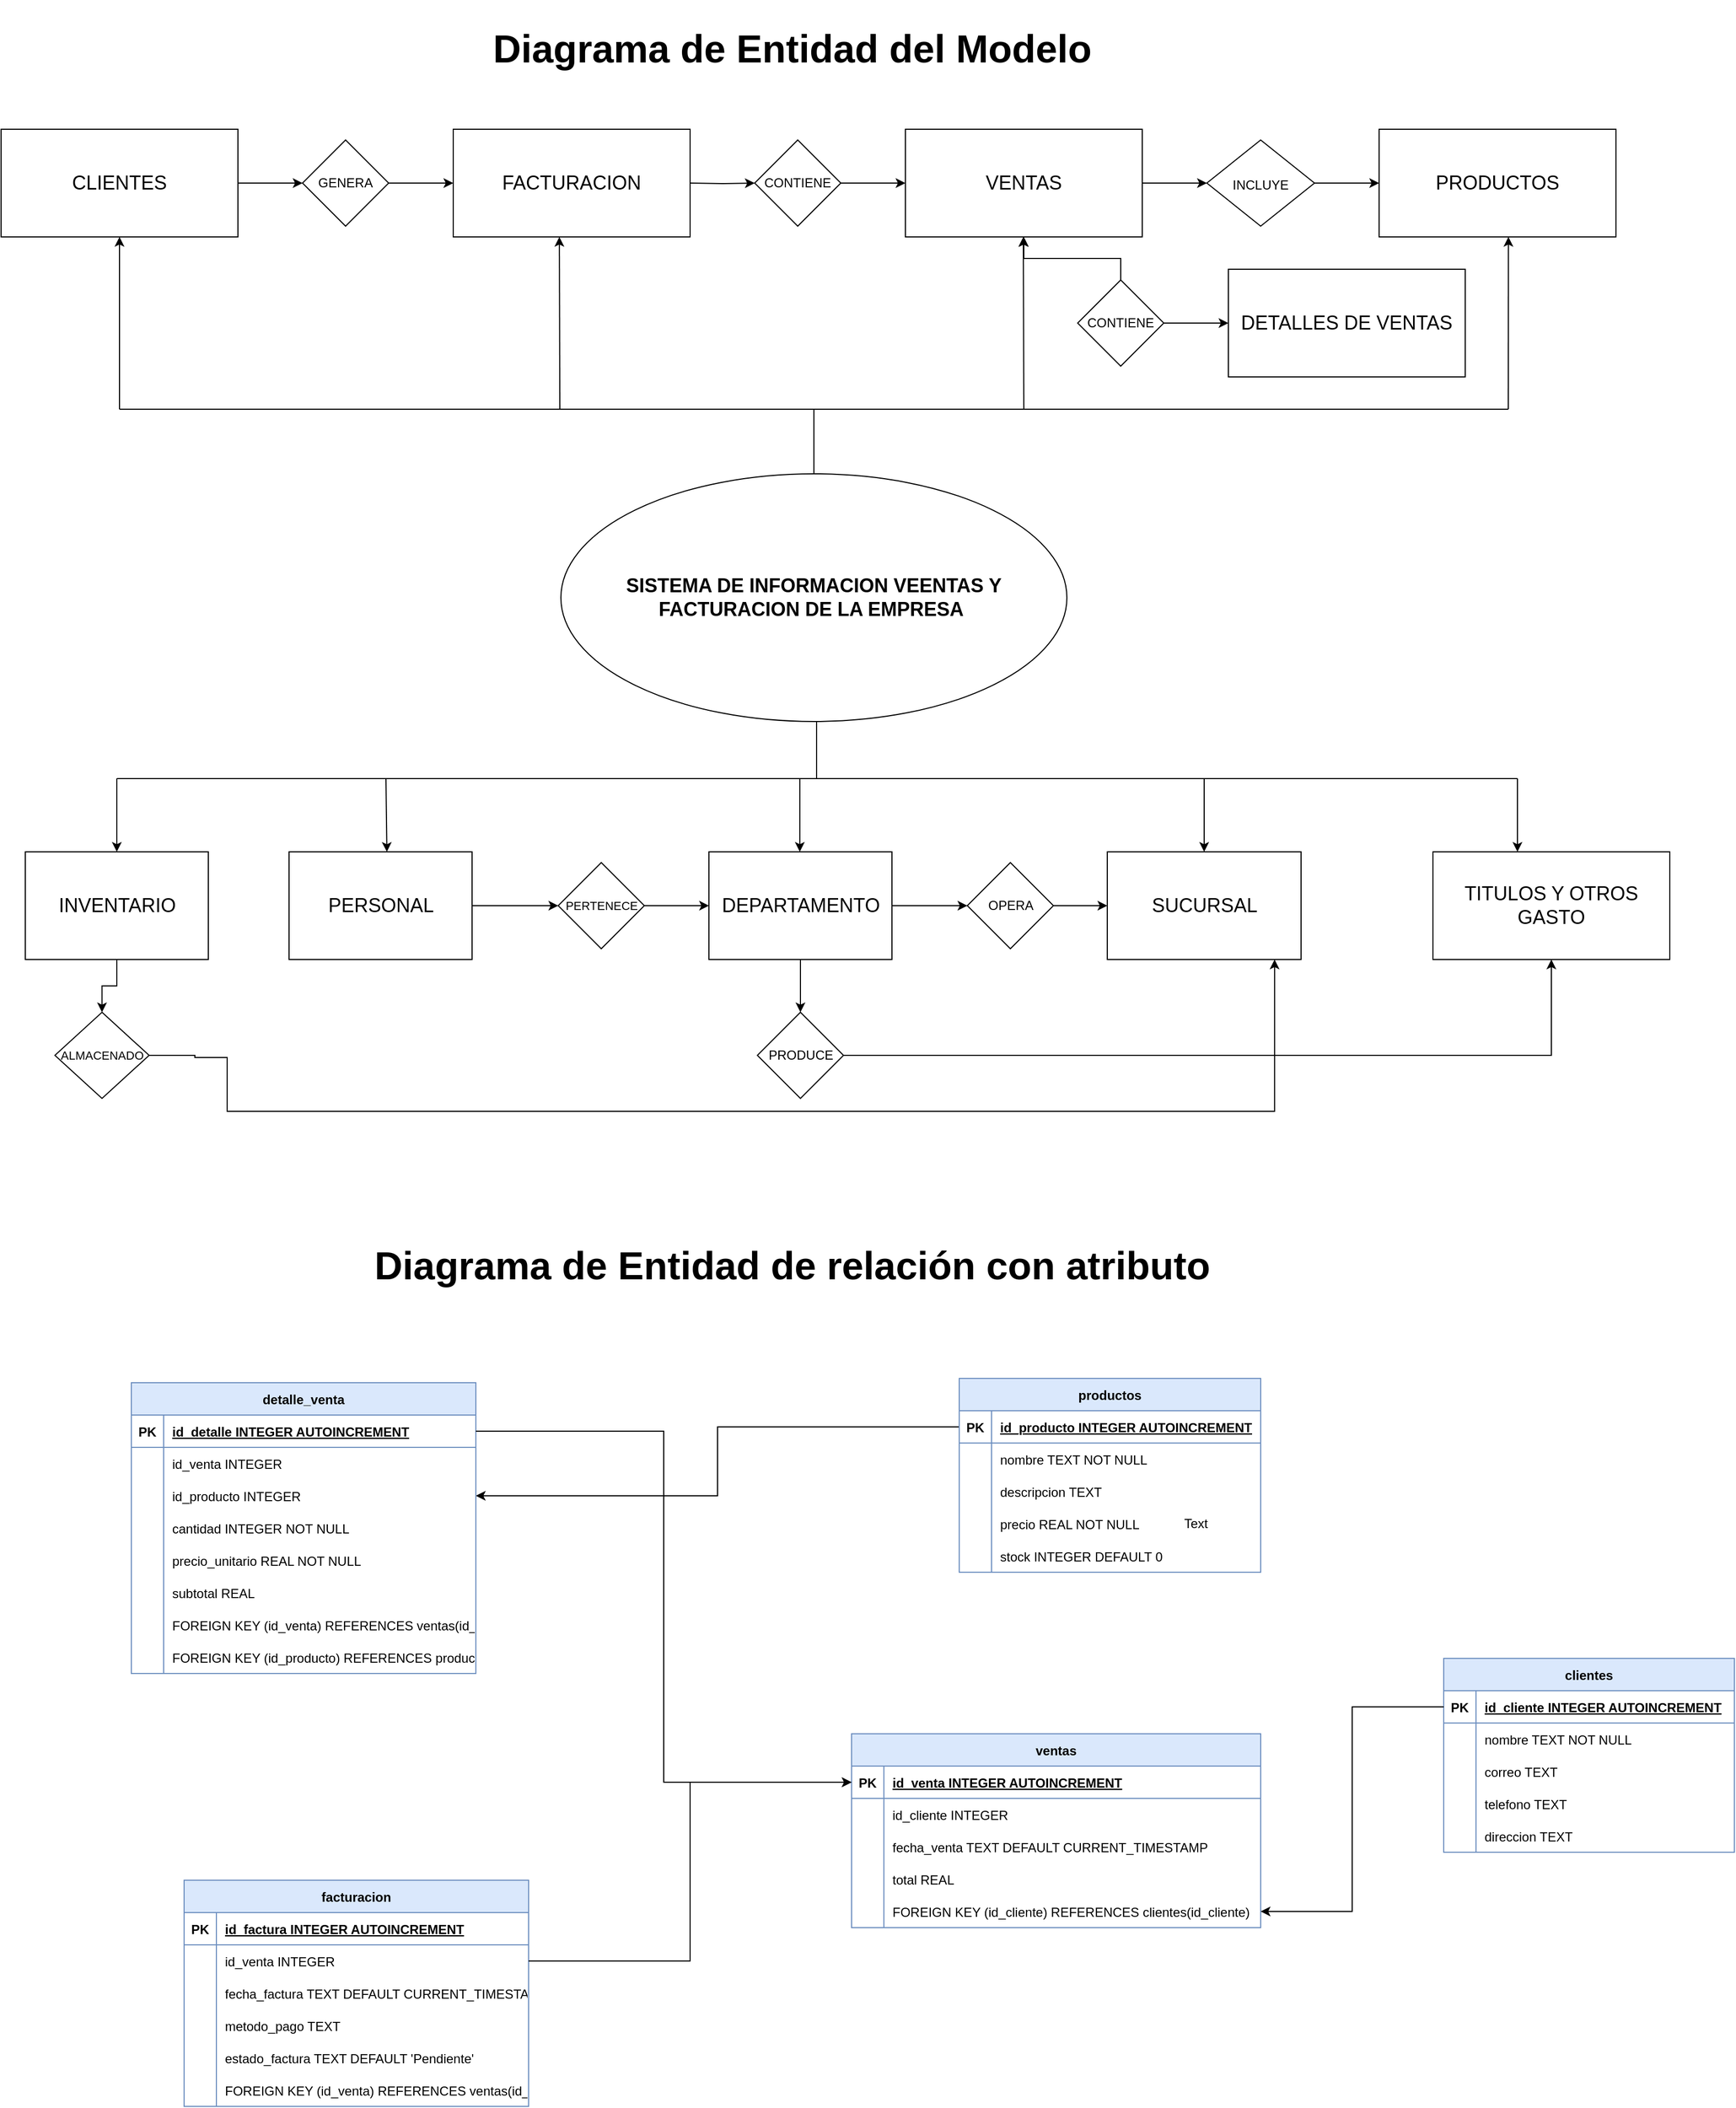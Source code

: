 <mxfile version="28.0.6">
  <diagram name="Página-1" id="lQs7eOBjieutcPLEZlFO">
    <mxGraphModel dx="2194" dy="3502" grid="1" gridSize="10" guides="1" tooltips="1" connect="1" arrows="1" fold="1" page="1" pageScale="1" pageWidth="1700" pageHeight="1100" math="0" shadow="0">
      <root>
        <mxCell id="0" />
        <mxCell id="1" parent="0" />
        <mxCell id="MJWi9brYNOk2Rg-yx1QD-1" value="clientes" style="shape=table;startSize=30;container=1;collapsible=1;childLayout=tableLayout;fixedRows=1;rowLines=0;fontStyle=1;align=center;resizeLast=1;fillColor=#dae8fc;strokeColor=#6c8ebf;" parent="1" vertex="1">
          <mxGeometry x="1380" y="-640" width="270" height="180" as="geometry" />
        </mxCell>
        <mxCell id="MJWi9brYNOk2Rg-yx1QD-2" value="" style="shape=tableRow;horizontal=0;startSize=0;swimlaneHead=0;swimlaneBody=0;fillColor=none;collapsible=0;dropTarget=0;points=[[0,0.5],[1,0.5]];portConstraint=eastwest;strokeColor=inherit;top=0;left=0;right=0;bottom=1;" parent="MJWi9brYNOk2Rg-yx1QD-1" vertex="1">
          <mxGeometry y="30" width="270" height="30" as="geometry" />
        </mxCell>
        <mxCell id="MJWi9brYNOk2Rg-yx1QD-3" value="PK" style="shape=partialRectangle;overflow=hidden;connectable=0;fillColor=none;strokeColor=inherit;top=0;left=0;bottom=0;right=0;fontStyle=1;" parent="MJWi9brYNOk2Rg-yx1QD-2" vertex="1">
          <mxGeometry width="30" height="30" as="geometry">
            <mxRectangle width="30" height="30" as="alternateBounds" />
          </mxGeometry>
        </mxCell>
        <mxCell id="MJWi9brYNOk2Rg-yx1QD-4" value="id_cliente INTEGER  AUTOINCREMENT" style="shape=partialRectangle;overflow=hidden;connectable=0;fillColor=none;align=left;strokeColor=inherit;top=0;left=0;bottom=0;right=0;spacingLeft=6;fontStyle=5;" parent="MJWi9brYNOk2Rg-yx1QD-2" vertex="1">
          <mxGeometry x="30" width="240" height="30" as="geometry">
            <mxRectangle width="240" height="30" as="alternateBounds" />
          </mxGeometry>
        </mxCell>
        <mxCell id="MJWi9brYNOk2Rg-yx1QD-5" value="" style="shape=tableRow;horizontal=0;startSize=0;swimlaneHead=0;swimlaneBody=0;fillColor=none;collapsible=0;dropTarget=0;points=[[0,0.5],[1,0.5]];portConstraint=eastwest;strokeColor=inherit;top=0;left=0;right=0;bottom=0;" parent="MJWi9brYNOk2Rg-yx1QD-1" vertex="1">
          <mxGeometry y="60" width="270" height="30" as="geometry" />
        </mxCell>
        <mxCell id="MJWi9brYNOk2Rg-yx1QD-6" value="" style="shape=partialRectangle;overflow=hidden;connectable=0;fillColor=none;strokeColor=inherit;top=0;left=0;bottom=0;right=0;" parent="MJWi9brYNOk2Rg-yx1QD-5" vertex="1">
          <mxGeometry width="30" height="30" as="geometry">
            <mxRectangle width="30" height="30" as="alternateBounds" />
          </mxGeometry>
        </mxCell>
        <mxCell id="MJWi9brYNOk2Rg-yx1QD-7" value="nombre TEXT NOT NULL" style="shape=partialRectangle;overflow=hidden;connectable=0;fillColor=none;align=left;strokeColor=inherit;top=0;left=0;bottom=0;right=0;spacingLeft=6;" parent="MJWi9brYNOk2Rg-yx1QD-5" vertex="1">
          <mxGeometry x="30" width="240" height="30" as="geometry">
            <mxRectangle width="240" height="30" as="alternateBounds" />
          </mxGeometry>
        </mxCell>
        <mxCell id="MJWi9brYNOk2Rg-yx1QD-8" value="" style="shape=tableRow;horizontal=0;startSize=0;swimlaneHead=0;swimlaneBody=0;fillColor=none;collapsible=0;dropTarget=0;points=[[0,0.5],[1,0.5]];portConstraint=eastwest;strokeColor=inherit;top=0;left=0;right=0;bottom=0;" parent="MJWi9brYNOk2Rg-yx1QD-1" vertex="1">
          <mxGeometry y="90" width="270" height="30" as="geometry" />
        </mxCell>
        <mxCell id="MJWi9brYNOk2Rg-yx1QD-9" value="" style="shape=partialRectangle;overflow=hidden;connectable=0;fillColor=none;strokeColor=inherit;top=0;left=0;bottom=0;right=0;" parent="MJWi9brYNOk2Rg-yx1QD-8" vertex="1">
          <mxGeometry width="30" height="30" as="geometry">
            <mxRectangle width="30" height="30" as="alternateBounds" />
          </mxGeometry>
        </mxCell>
        <mxCell id="MJWi9brYNOk2Rg-yx1QD-10" value="correo TEXT" style="shape=partialRectangle;overflow=hidden;connectable=0;fillColor=none;align=left;strokeColor=inherit;top=0;left=0;bottom=0;right=0;spacingLeft=6;" parent="MJWi9brYNOk2Rg-yx1QD-8" vertex="1">
          <mxGeometry x="30" width="240" height="30" as="geometry">
            <mxRectangle width="240" height="30" as="alternateBounds" />
          </mxGeometry>
        </mxCell>
        <mxCell id="MJWi9brYNOk2Rg-yx1QD-11" value="" style="shape=tableRow;horizontal=0;startSize=0;swimlaneHead=0;swimlaneBody=0;fillColor=none;collapsible=0;dropTarget=0;points=[[0,0.5],[1,0.5]];portConstraint=eastwest;strokeColor=inherit;top=0;left=0;right=0;bottom=0;" parent="MJWi9brYNOk2Rg-yx1QD-1" vertex="1">
          <mxGeometry y="120" width="270" height="30" as="geometry" />
        </mxCell>
        <mxCell id="MJWi9brYNOk2Rg-yx1QD-12" value="" style="shape=partialRectangle;overflow=hidden;connectable=0;fillColor=none;strokeColor=inherit;top=0;left=0;bottom=0;right=0;" parent="MJWi9brYNOk2Rg-yx1QD-11" vertex="1">
          <mxGeometry width="30" height="30" as="geometry">
            <mxRectangle width="30" height="30" as="alternateBounds" />
          </mxGeometry>
        </mxCell>
        <mxCell id="MJWi9brYNOk2Rg-yx1QD-13" value="telefono TEXT" style="shape=partialRectangle;overflow=hidden;connectable=0;fillColor=none;align=left;strokeColor=inherit;top=0;left=0;bottom=0;right=0;spacingLeft=6;" parent="MJWi9brYNOk2Rg-yx1QD-11" vertex="1">
          <mxGeometry x="30" width="240" height="30" as="geometry">
            <mxRectangle width="240" height="30" as="alternateBounds" />
          </mxGeometry>
        </mxCell>
        <mxCell id="MJWi9brYNOk2Rg-yx1QD-14" value="" style="shape=tableRow;horizontal=0;startSize=0;swimlaneHead=0;swimlaneBody=0;fillColor=none;collapsible=0;dropTarget=0;points=[[0,0.5],[1,0.5]];portConstraint=eastwest;strokeColor=inherit;top=0;left=0;right=0;bottom=0;" parent="MJWi9brYNOk2Rg-yx1QD-1" vertex="1">
          <mxGeometry y="150" width="270" height="30" as="geometry" />
        </mxCell>
        <mxCell id="MJWi9brYNOk2Rg-yx1QD-15" value="" style="shape=partialRectangle;overflow=hidden;connectable=0;fillColor=none;strokeColor=inherit;top=0;left=0;bottom=0;right=0;" parent="MJWi9brYNOk2Rg-yx1QD-14" vertex="1">
          <mxGeometry width="30" height="30" as="geometry">
            <mxRectangle width="30" height="30" as="alternateBounds" />
          </mxGeometry>
        </mxCell>
        <mxCell id="MJWi9brYNOk2Rg-yx1QD-16" value="direccion TEXT" style="shape=partialRectangle;overflow=hidden;connectable=0;fillColor=none;align=left;strokeColor=inherit;top=0;left=0;bottom=0;right=0;spacingLeft=6;" parent="MJWi9brYNOk2Rg-yx1QD-14" vertex="1">
          <mxGeometry x="30" width="240" height="30" as="geometry">
            <mxRectangle width="240" height="30" as="alternateBounds" />
          </mxGeometry>
        </mxCell>
        <mxCell id="MJWi9brYNOk2Rg-yx1QD-100" style="edgeStyle=orthogonalEdgeStyle;rounded=0;orthogonalLoop=1;jettySize=auto;html=1;" parent="1" source="MJWi9brYNOk2Rg-yx1QD-18" target="MJWi9brYNOk2Rg-yx1QD-75" edge="1">
          <mxGeometry relative="1" as="geometry" />
        </mxCell>
        <mxCell id="MJWi9brYNOk2Rg-yx1QD-17" value="productos" style="shape=table;startSize=30;container=1;collapsible=1;childLayout=tableLayout;fixedRows=1;rowLines=0;fontStyle=1;align=center;resizeLast=1;fillColor=#dae8fc;strokeColor=#6c8ebf;" parent="1" vertex="1">
          <mxGeometry x="930" y="-900" width="280" height="180" as="geometry" />
        </mxCell>
        <mxCell id="MJWi9brYNOk2Rg-yx1QD-18" value="" style="shape=tableRow;horizontal=0;startSize=0;swimlaneHead=0;swimlaneBody=0;fillColor=none;collapsible=0;dropTarget=0;points=[[0,0.5],[1,0.5]];portConstraint=eastwest;strokeColor=inherit;top=0;left=0;right=0;bottom=1;" parent="MJWi9brYNOk2Rg-yx1QD-17" vertex="1">
          <mxGeometry y="30" width="280" height="30" as="geometry" />
        </mxCell>
        <mxCell id="MJWi9brYNOk2Rg-yx1QD-19" value="PK" style="shape=partialRectangle;overflow=hidden;connectable=0;fillColor=none;strokeColor=inherit;top=0;left=0;bottom=0;right=0;fontStyle=1;" parent="MJWi9brYNOk2Rg-yx1QD-18" vertex="1">
          <mxGeometry width="30" height="30" as="geometry">
            <mxRectangle width="30" height="30" as="alternateBounds" />
          </mxGeometry>
        </mxCell>
        <mxCell id="MJWi9brYNOk2Rg-yx1QD-20" value="id_producto INTEGER  AUTOINCREMENT" style="shape=partialRectangle;overflow=hidden;connectable=0;fillColor=none;align=left;strokeColor=inherit;top=0;left=0;bottom=0;right=0;spacingLeft=6;fontStyle=5;" parent="MJWi9brYNOk2Rg-yx1QD-18" vertex="1">
          <mxGeometry x="30" width="250" height="30" as="geometry">
            <mxRectangle width="250" height="30" as="alternateBounds" />
          </mxGeometry>
        </mxCell>
        <mxCell id="MJWi9brYNOk2Rg-yx1QD-21" value="" style="shape=tableRow;horizontal=0;startSize=0;swimlaneHead=0;swimlaneBody=0;fillColor=none;collapsible=0;dropTarget=0;points=[[0,0.5],[1,0.5]];portConstraint=eastwest;strokeColor=inherit;top=0;left=0;right=0;bottom=0;" parent="MJWi9brYNOk2Rg-yx1QD-17" vertex="1">
          <mxGeometry y="60" width="280" height="30" as="geometry" />
        </mxCell>
        <mxCell id="MJWi9brYNOk2Rg-yx1QD-22" value="" style="shape=partialRectangle;overflow=hidden;connectable=0;fillColor=none;strokeColor=inherit;top=0;left=0;bottom=0;right=0;" parent="MJWi9brYNOk2Rg-yx1QD-21" vertex="1">
          <mxGeometry width="30" height="30" as="geometry">
            <mxRectangle width="30" height="30" as="alternateBounds" />
          </mxGeometry>
        </mxCell>
        <mxCell id="MJWi9brYNOk2Rg-yx1QD-23" value="nombre TEXT NOT NULL" style="shape=partialRectangle;overflow=hidden;connectable=0;fillColor=none;align=left;strokeColor=inherit;top=0;left=0;bottom=0;right=0;spacingLeft=6;" parent="MJWi9brYNOk2Rg-yx1QD-21" vertex="1">
          <mxGeometry x="30" width="250" height="30" as="geometry">
            <mxRectangle width="250" height="30" as="alternateBounds" />
          </mxGeometry>
        </mxCell>
        <mxCell id="MJWi9brYNOk2Rg-yx1QD-24" value="" style="shape=tableRow;horizontal=0;startSize=0;swimlaneHead=0;swimlaneBody=0;fillColor=none;collapsible=0;dropTarget=0;points=[[0,0.5],[1,0.5]];portConstraint=eastwest;strokeColor=inherit;top=0;left=0;right=0;bottom=0;" parent="MJWi9brYNOk2Rg-yx1QD-17" vertex="1">
          <mxGeometry y="90" width="280" height="30" as="geometry" />
        </mxCell>
        <mxCell id="MJWi9brYNOk2Rg-yx1QD-25" value="" style="shape=partialRectangle;overflow=hidden;connectable=0;fillColor=none;strokeColor=inherit;top=0;left=0;bottom=0;right=0;" parent="MJWi9brYNOk2Rg-yx1QD-24" vertex="1">
          <mxGeometry width="30" height="30" as="geometry">
            <mxRectangle width="30" height="30" as="alternateBounds" />
          </mxGeometry>
        </mxCell>
        <mxCell id="MJWi9brYNOk2Rg-yx1QD-26" value="descripcion TEXT" style="shape=partialRectangle;overflow=hidden;connectable=0;fillColor=none;align=left;strokeColor=inherit;top=0;left=0;bottom=0;right=0;spacingLeft=6;" parent="MJWi9brYNOk2Rg-yx1QD-24" vertex="1">
          <mxGeometry x="30" width="250" height="30" as="geometry">
            <mxRectangle width="250" height="30" as="alternateBounds" />
          </mxGeometry>
        </mxCell>
        <mxCell id="MJWi9brYNOk2Rg-yx1QD-27" value="" style="shape=tableRow;horizontal=0;startSize=0;swimlaneHead=0;swimlaneBody=0;fillColor=none;collapsible=0;dropTarget=0;points=[[0,0.5],[1,0.5]];portConstraint=eastwest;strokeColor=inherit;top=0;left=0;right=0;bottom=0;" parent="MJWi9brYNOk2Rg-yx1QD-17" vertex="1">
          <mxGeometry y="120" width="280" height="30" as="geometry" />
        </mxCell>
        <mxCell id="MJWi9brYNOk2Rg-yx1QD-28" value="" style="shape=partialRectangle;overflow=hidden;connectable=0;fillColor=none;strokeColor=inherit;top=0;left=0;bottom=0;right=0;" parent="MJWi9brYNOk2Rg-yx1QD-27" vertex="1">
          <mxGeometry width="30" height="30" as="geometry">
            <mxRectangle width="30" height="30" as="alternateBounds" />
          </mxGeometry>
        </mxCell>
        <mxCell id="MJWi9brYNOk2Rg-yx1QD-29" value="precio REAL NOT NULL" style="shape=partialRectangle;overflow=hidden;connectable=0;fillColor=none;align=left;strokeColor=inherit;top=0;left=0;bottom=0;right=0;spacingLeft=6;" parent="MJWi9brYNOk2Rg-yx1QD-27" vertex="1">
          <mxGeometry x="30" width="250" height="30" as="geometry">
            <mxRectangle width="250" height="30" as="alternateBounds" />
          </mxGeometry>
        </mxCell>
        <mxCell id="MJWi9brYNOk2Rg-yx1QD-30" value="" style="shape=tableRow;horizontal=0;startSize=0;swimlaneHead=0;swimlaneBody=0;fillColor=none;collapsible=0;dropTarget=0;points=[[0,0.5],[1,0.5]];portConstraint=eastwest;strokeColor=inherit;top=0;left=0;right=0;bottom=0;" parent="MJWi9brYNOk2Rg-yx1QD-17" vertex="1">
          <mxGeometry y="150" width="280" height="30" as="geometry" />
        </mxCell>
        <mxCell id="MJWi9brYNOk2Rg-yx1QD-31" value="" style="shape=partialRectangle;overflow=hidden;connectable=0;fillColor=none;strokeColor=inherit;top=0;left=0;bottom=0;right=0;" parent="MJWi9brYNOk2Rg-yx1QD-30" vertex="1">
          <mxGeometry width="30" height="30" as="geometry">
            <mxRectangle width="30" height="30" as="alternateBounds" />
          </mxGeometry>
        </mxCell>
        <mxCell id="MJWi9brYNOk2Rg-yx1QD-32" value="stock INTEGER DEFAULT 0" style="shape=partialRectangle;overflow=hidden;connectable=0;fillColor=none;align=left;strokeColor=inherit;top=0;left=0;bottom=0;right=0;spacingLeft=6;" parent="MJWi9brYNOk2Rg-yx1QD-30" vertex="1">
          <mxGeometry x="30" width="250" height="30" as="geometry">
            <mxRectangle width="250" height="30" as="alternateBounds" />
          </mxGeometry>
        </mxCell>
        <mxCell id="MJWi9brYNOk2Rg-yx1QD-33" value="ventas" style="shape=table;startSize=30;container=1;collapsible=1;childLayout=tableLayout;fixedRows=1;rowLines=0;fontStyle=1;align=center;resizeLast=1;fillColor=#dae8fc;strokeColor=#6c8ebf;" parent="1" vertex="1">
          <mxGeometry x="830" y="-570" width="380" height="180" as="geometry" />
        </mxCell>
        <mxCell id="MJWi9brYNOk2Rg-yx1QD-34" value="" style="shape=tableRow;horizontal=0;startSize=0;swimlaneHead=0;swimlaneBody=0;fillColor=none;collapsible=0;dropTarget=0;points=[[0,0.5],[1,0.5]];portConstraint=eastwest;strokeColor=inherit;top=0;left=0;right=0;bottom=1;" parent="MJWi9brYNOk2Rg-yx1QD-33" vertex="1">
          <mxGeometry y="30" width="380" height="30" as="geometry" />
        </mxCell>
        <mxCell id="MJWi9brYNOk2Rg-yx1QD-35" value="PK" style="shape=partialRectangle;overflow=hidden;connectable=0;fillColor=none;strokeColor=inherit;top=0;left=0;bottom=0;right=0;fontStyle=1;" parent="MJWi9brYNOk2Rg-yx1QD-34" vertex="1">
          <mxGeometry width="30" height="30" as="geometry">
            <mxRectangle width="30" height="30" as="alternateBounds" />
          </mxGeometry>
        </mxCell>
        <mxCell id="MJWi9brYNOk2Rg-yx1QD-36" value="id_venta INTEGER  AUTOINCREMENT" style="shape=partialRectangle;overflow=hidden;connectable=0;fillColor=none;align=left;strokeColor=inherit;top=0;left=0;bottom=0;right=0;spacingLeft=6;fontStyle=5;" parent="MJWi9brYNOk2Rg-yx1QD-34" vertex="1">
          <mxGeometry x="30" width="350" height="30" as="geometry">
            <mxRectangle width="350" height="30" as="alternateBounds" />
          </mxGeometry>
        </mxCell>
        <mxCell id="MJWi9brYNOk2Rg-yx1QD-37" value="" style="shape=tableRow;horizontal=0;startSize=0;swimlaneHead=0;swimlaneBody=0;fillColor=none;collapsible=0;dropTarget=0;points=[[0,0.5],[1,0.5]];portConstraint=eastwest;strokeColor=inherit;top=0;left=0;right=0;bottom=0;" parent="MJWi9brYNOk2Rg-yx1QD-33" vertex="1">
          <mxGeometry y="60" width="380" height="30" as="geometry" />
        </mxCell>
        <mxCell id="MJWi9brYNOk2Rg-yx1QD-38" value="" style="shape=partialRectangle;overflow=hidden;connectable=0;fillColor=none;strokeColor=inherit;top=0;left=0;bottom=0;right=0;" parent="MJWi9brYNOk2Rg-yx1QD-37" vertex="1">
          <mxGeometry width="30" height="30" as="geometry">
            <mxRectangle width="30" height="30" as="alternateBounds" />
          </mxGeometry>
        </mxCell>
        <mxCell id="MJWi9brYNOk2Rg-yx1QD-39" value="id_cliente INTEGER" style="shape=partialRectangle;overflow=hidden;connectable=0;fillColor=none;align=left;strokeColor=inherit;top=0;left=0;bottom=0;right=0;spacingLeft=6;" parent="MJWi9brYNOk2Rg-yx1QD-37" vertex="1">
          <mxGeometry x="30" width="350" height="30" as="geometry">
            <mxRectangle width="350" height="30" as="alternateBounds" />
          </mxGeometry>
        </mxCell>
        <mxCell id="MJWi9brYNOk2Rg-yx1QD-40" value="" style="shape=tableRow;horizontal=0;startSize=0;swimlaneHead=0;swimlaneBody=0;fillColor=none;collapsible=0;dropTarget=0;points=[[0,0.5],[1,0.5]];portConstraint=eastwest;strokeColor=inherit;top=0;left=0;right=0;bottom=0;" parent="MJWi9brYNOk2Rg-yx1QD-33" vertex="1">
          <mxGeometry y="90" width="380" height="30" as="geometry" />
        </mxCell>
        <mxCell id="MJWi9brYNOk2Rg-yx1QD-41" value="" style="shape=partialRectangle;overflow=hidden;connectable=0;fillColor=none;strokeColor=inherit;top=0;left=0;bottom=0;right=0;" parent="MJWi9brYNOk2Rg-yx1QD-40" vertex="1">
          <mxGeometry width="30" height="30" as="geometry">
            <mxRectangle width="30" height="30" as="alternateBounds" />
          </mxGeometry>
        </mxCell>
        <mxCell id="MJWi9brYNOk2Rg-yx1QD-42" value="fecha_venta TEXT DEFAULT CURRENT_TIMESTAMP" style="shape=partialRectangle;overflow=hidden;connectable=0;fillColor=none;align=left;strokeColor=inherit;top=0;left=0;bottom=0;right=0;spacingLeft=6;" parent="MJWi9brYNOk2Rg-yx1QD-40" vertex="1">
          <mxGeometry x="30" width="350" height="30" as="geometry">
            <mxRectangle width="350" height="30" as="alternateBounds" />
          </mxGeometry>
        </mxCell>
        <mxCell id="MJWi9brYNOk2Rg-yx1QD-43" value="" style="shape=tableRow;horizontal=0;startSize=0;swimlaneHead=0;swimlaneBody=0;fillColor=none;collapsible=0;dropTarget=0;points=[[0,0.5],[1,0.5]];portConstraint=eastwest;strokeColor=inherit;top=0;left=0;right=0;bottom=0;" parent="MJWi9brYNOk2Rg-yx1QD-33" vertex="1">
          <mxGeometry y="120" width="380" height="30" as="geometry" />
        </mxCell>
        <mxCell id="MJWi9brYNOk2Rg-yx1QD-44" value="" style="shape=partialRectangle;overflow=hidden;connectable=0;fillColor=none;strokeColor=inherit;top=0;left=0;bottom=0;right=0;" parent="MJWi9brYNOk2Rg-yx1QD-43" vertex="1">
          <mxGeometry width="30" height="30" as="geometry">
            <mxRectangle width="30" height="30" as="alternateBounds" />
          </mxGeometry>
        </mxCell>
        <mxCell id="MJWi9brYNOk2Rg-yx1QD-45" value="total REAL" style="shape=partialRectangle;overflow=hidden;connectable=0;fillColor=none;align=left;strokeColor=inherit;top=0;left=0;bottom=0;right=0;spacingLeft=6;" parent="MJWi9brYNOk2Rg-yx1QD-43" vertex="1">
          <mxGeometry x="30" width="350" height="30" as="geometry">
            <mxRectangle width="350" height="30" as="alternateBounds" />
          </mxGeometry>
        </mxCell>
        <mxCell id="MJWi9brYNOk2Rg-yx1QD-46" value="" style="shape=tableRow;horizontal=0;startSize=0;swimlaneHead=0;swimlaneBody=0;fillColor=none;collapsible=0;dropTarget=0;points=[[0,0.5],[1,0.5]];portConstraint=eastwest;strokeColor=inherit;top=0;left=0;right=0;bottom=0;" parent="MJWi9brYNOk2Rg-yx1QD-33" vertex="1">
          <mxGeometry y="150" width="380" height="30" as="geometry" />
        </mxCell>
        <mxCell id="MJWi9brYNOk2Rg-yx1QD-47" value="" style="shape=partialRectangle;overflow=hidden;connectable=0;fillColor=none;strokeColor=inherit;top=0;left=0;bottom=0;right=0;" parent="MJWi9brYNOk2Rg-yx1QD-46" vertex="1">
          <mxGeometry width="30" height="30" as="geometry">
            <mxRectangle width="30" height="30" as="alternateBounds" />
          </mxGeometry>
        </mxCell>
        <mxCell id="MJWi9brYNOk2Rg-yx1QD-48" value="FOREIGN KEY (id_cliente) REFERENCES clientes(id_cliente)" style="shape=partialRectangle;overflow=hidden;connectable=0;fillColor=none;align=left;strokeColor=inherit;top=0;left=0;bottom=0;right=0;spacingLeft=6;" parent="MJWi9brYNOk2Rg-yx1QD-46" vertex="1">
          <mxGeometry x="30" width="350" height="30" as="geometry">
            <mxRectangle width="350" height="30" as="alternateBounds" />
          </mxGeometry>
        </mxCell>
        <mxCell id="MJWi9brYNOk2Rg-yx1QD-49" value="facturacion" style="shape=table;startSize=30;container=1;collapsible=1;childLayout=tableLayout;fixedRows=1;rowLines=0;fontStyle=1;align=center;resizeLast=1;fillColor=#dae8fc;strokeColor=#6c8ebf;" parent="1" vertex="1">
          <mxGeometry x="210" y="-434" width="320" height="210" as="geometry" />
        </mxCell>
        <mxCell id="MJWi9brYNOk2Rg-yx1QD-50" value="" style="shape=tableRow;horizontal=0;startSize=0;swimlaneHead=0;swimlaneBody=0;fillColor=none;collapsible=0;dropTarget=0;points=[[0,0.5],[1,0.5]];portConstraint=eastwest;strokeColor=inherit;top=0;left=0;right=0;bottom=1;" parent="MJWi9brYNOk2Rg-yx1QD-49" vertex="1">
          <mxGeometry y="30" width="320" height="30" as="geometry" />
        </mxCell>
        <mxCell id="MJWi9brYNOk2Rg-yx1QD-51" value="PK" style="shape=partialRectangle;overflow=hidden;connectable=0;fillColor=none;strokeColor=inherit;top=0;left=0;bottom=0;right=0;fontStyle=1;" parent="MJWi9brYNOk2Rg-yx1QD-50" vertex="1">
          <mxGeometry width="30" height="30" as="geometry">
            <mxRectangle width="30" height="30" as="alternateBounds" />
          </mxGeometry>
        </mxCell>
        <mxCell id="MJWi9brYNOk2Rg-yx1QD-52" value="id_factura INTEGER  AUTOINCREMENT" style="shape=partialRectangle;overflow=hidden;connectable=0;fillColor=none;align=left;strokeColor=inherit;top=0;left=0;bottom=0;right=0;spacingLeft=6;fontStyle=5;" parent="MJWi9brYNOk2Rg-yx1QD-50" vertex="1">
          <mxGeometry x="30" width="290" height="30" as="geometry">
            <mxRectangle width="290" height="30" as="alternateBounds" />
          </mxGeometry>
        </mxCell>
        <mxCell id="MJWi9brYNOk2Rg-yx1QD-53" value="" style="shape=tableRow;horizontal=0;startSize=0;swimlaneHead=0;swimlaneBody=0;fillColor=none;collapsible=0;dropTarget=0;points=[[0,0.5],[1,0.5]];portConstraint=eastwest;strokeColor=inherit;top=0;left=0;right=0;bottom=0;" parent="MJWi9brYNOk2Rg-yx1QD-49" vertex="1">
          <mxGeometry y="60" width="320" height="30" as="geometry" />
        </mxCell>
        <mxCell id="MJWi9brYNOk2Rg-yx1QD-54" value="" style="shape=partialRectangle;overflow=hidden;connectable=0;fillColor=none;strokeColor=inherit;top=0;left=0;bottom=0;right=0;" parent="MJWi9brYNOk2Rg-yx1QD-53" vertex="1">
          <mxGeometry width="30" height="30" as="geometry">
            <mxRectangle width="30" height="30" as="alternateBounds" />
          </mxGeometry>
        </mxCell>
        <mxCell id="MJWi9brYNOk2Rg-yx1QD-55" value="id_venta INTEGER" style="shape=partialRectangle;overflow=hidden;connectable=0;fillColor=none;align=left;strokeColor=inherit;top=0;left=0;bottom=0;right=0;spacingLeft=6;" parent="MJWi9brYNOk2Rg-yx1QD-53" vertex="1">
          <mxGeometry x="30" width="290" height="30" as="geometry">
            <mxRectangle width="290" height="30" as="alternateBounds" />
          </mxGeometry>
        </mxCell>
        <mxCell id="MJWi9brYNOk2Rg-yx1QD-56" value="" style="shape=tableRow;horizontal=0;startSize=0;swimlaneHead=0;swimlaneBody=0;fillColor=none;collapsible=0;dropTarget=0;points=[[0,0.5],[1,0.5]];portConstraint=eastwest;strokeColor=inherit;top=0;left=0;right=0;bottom=0;" parent="MJWi9brYNOk2Rg-yx1QD-49" vertex="1">
          <mxGeometry y="90" width="320" height="30" as="geometry" />
        </mxCell>
        <mxCell id="MJWi9brYNOk2Rg-yx1QD-57" value="" style="shape=partialRectangle;overflow=hidden;connectable=0;fillColor=none;strokeColor=inherit;top=0;left=0;bottom=0;right=0;" parent="MJWi9brYNOk2Rg-yx1QD-56" vertex="1">
          <mxGeometry width="30" height="30" as="geometry">
            <mxRectangle width="30" height="30" as="alternateBounds" />
          </mxGeometry>
        </mxCell>
        <mxCell id="MJWi9brYNOk2Rg-yx1QD-58" value="fecha_factura TEXT DEFAULT CURRENT_TIMESTAMP" style="shape=partialRectangle;overflow=hidden;connectable=0;fillColor=none;align=left;strokeColor=inherit;top=0;left=0;bottom=0;right=0;spacingLeft=6;" parent="MJWi9brYNOk2Rg-yx1QD-56" vertex="1">
          <mxGeometry x="30" width="290" height="30" as="geometry">
            <mxRectangle width="290" height="30" as="alternateBounds" />
          </mxGeometry>
        </mxCell>
        <mxCell id="MJWi9brYNOk2Rg-yx1QD-59" value="" style="shape=tableRow;horizontal=0;startSize=0;swimlaneHead=0;swimlaneBody=0;fillColor=none;collapsible=0;dropTarget=0;points=[[0,0.5],[1,0.5]];portConstraint=eastwest;strokeColor=inherit;top=0;left=0;right=0;bottom=0;" parent="MJWi9brYNOk2Rg-yx1QD-49" vertex="1">
          <mxGeometry y="120" width="320" height="30" as="geometry" />
        </mxCell>
        <mxCell id="MJWi9brYNOk2Rg-yx1QD-60" value="" style="shape=partialRectangle;overflow=hidden;connectable=0;fillColor=none;strokeColor=inherit;top=0;left=0;bottom=0;right=0;" parent="MJWi9brYNOk2Rg-yx1QD-59" vertex="1">
          <mxGeometry width="30" height="30" as="geometry">
            <mxRectangle width="30" height="30" as="alternateBounds" />
          </mxGeometry>
        </mxCell>
        <mxCell id="MJWi9brYNOk2Rg-yx1QD-61" value="metodo_pago TEXT" style="shape=partialRectangle;overflow=hidden;connectable=0;fillColor=none;align=left;strokeColor=inherit;top=0;left=0;bottom=0;right=0;spacingLeft=6;" parent="MJWi9brYNOk2Rg-yx1QD-59" vertex="1">
          <mxGeometry x="30" width="290" height="30" as="geometry">
            <mxRectangle width="290" height="30" as="alternateBounds" />
          </mxGeometry>
        </mxCell>
        <mxCell id="MJWi9brYNOk2Rg-yx1QD-62" value="" style="shape=tableRow;horizontal=0;startSize=0;swimlaneHead=0;swimlaneBody=0;fillColor=none;collapsible=0;dropTarget=0;points=[[0,0.5],[1,0.5]];portConstraint=eastwest;strokeColor=inherit;top=0;left=0;right=0;bottom=0;" parent="MJWi9brYNOk2Rg-yx1QD-49" vertex="1">
          <mxGeometry y="150" width="320" height="30" as="geometry" />
        </mxCell>
        <mxCell id="MJWi9brYNOk2Rg-yx1QD-63" value="" style="shape=partialRectangle;overflow=hidden;connectable=0;fillColor=none;strokeColor=inherit;top=0;left=0;bottom=0;right=0;" parent="MJWi9brYNOk2Rg-yx1QD-62" vertex="1">
          <mxGeometry width="30" height="30" as="geometry">
            <mxRectangle width="30" height="30" as="alternateBounds" />
          </mxGeometry>
        </mxCell>
        <mxCell id="MJWi9brYNOk2Rg-yx1QD-64" value="estado_factura TEXT DEFAULT &#39;Pendiente&#39;" style="shape=partialRectangle;overflow=hidden;connectable=0;fillColor=none;align=left;strokeColor=inherit;top=0;left=0;bottom=0;right=0;spacingLeft=6;" parent="MJWi9brYNOk2Rg-yx1QD-62" vertex="1">
          <mxGeometry x="30" width="290" height="30" as="geometry">
            <mxRectangle width="290" height="30" as="alternateBounds" />
          </mxGeometry>
        </mxCell>
        <mxCell id="MJWi9brYNOk2Rg-yx1QD-65" value="" style="shape=tableRow;horizontal=0;startSize=0;swimlaneHead=0;swimlaneBody=0;fillColor=none;collapsible=0;dropTarget=0;points=[[0,0.5],[1,0.5]];portConstraint=eastwest;strokeColor=inherit;top=0;left=0;right=0;bottom=0;" parent="MJWi9brYNOk2Rg-yx1QD-49" vertex="1">
          <mxGeometry y="180" width="320" height="30" as="geometry" />
        </mxCell>
        <mxCell id="MJWi9brYNOk2Rg-yx1QD-66" value="" style="shape=partialRectangle;overflow=hidden;connectable=0;fillColor=none;strokeColor=inherit;top=0;left=0;bottom=0;right=0;" parent="MJWi9brYNOk2Rg-yx1QD-65" vertex="1">
          <mxGeometry width="30" height="30" as="geometry">
            <mxRectangle width="30" height="30" as="alternateBounds" />
          </mxGeometry>
        </mxCell>
        <mxCell id="MJWi9brYNOk2Rg-yx1QD-67" value="FOREIGN KEY (id_venta) REFERENCES ventas(id_venta)" style="shape=partialRectangle;overflow=hidden;connectable=0;fillColor=none;align=left;strokeColor=inherit;top=0;left=0;bottom=0;right=0;spacingLeft=6;" parent="MJWi9brYNOk2Rg-yx1QD-65" vertex="1">
          <mxGeometry x="30" width="290" height="30" as="geometry">
            <mxRectangle width="290" height="30" as="alternateBounds" />
          </mxGeometry>
        </mxCell>
        <mxCell id="MJWi9brYNOk2Rg-yx1QD-68" value="detalle_venta" style="shape=table;startSize=30;container=1;collapsible=1;childLayout=tableLayout;fixedRows=1;rowLines=0;fontStyle=1;align=center;resizeLast=1;fillColor=#dae8fc;strokeColor=#6c8ebf;" parent="1" vertex="1">
          <mxGeometry x="161" y="-896" width="320" height="270" as="geometry" />
        </mxCell>
        <mxCell id="MJWi9brYNOk2Rg-yx1QD-69" value="" style="shape=tableRow;horizontal=0;startSize=0;swimlaneHead=0;swimlaneBody=0;fillColor=none;collapsible=0;dropTarget=0;points=[[0,0.5],[1,0.5]];portConstraint=eastwest;strokeColor=inherit;top=0;left=0;right=0;bottom=1;" parent="MJWi9brYNOk2Rg-yx1QD-68" vertex="1">
          <mxGeometry y="30" width="320" height="30" as="geometry" />
        </mxCell>
        <mxCell id="MJWi9brYNOk2Rg-yx1QD-70" value="PK" style="shape=partialRectangle;overflow=hidden;connectable=0;fillColor=none;strokeColor=inherit;top=0;left=0;bottom=0;right=0;fontStyle=1;" parent="MJWi9brYNOk2Rg-yx1QD-69" vertex="1">
          <mxGeometry width="30" height="30" as="geometry">
            <mxRectangle width="30" height="30" as="alternateBounds" />
          </mxGeometry>
        </mxCell>
        <mxCell id="MJWi9brYNOk2Rg-yx1QD-71" value="id_detalle INTEGER  AUTOINCREMENT" style="shape=partialRectangle;overflow=hidden;connectable=0;fillColor=none;align=left;strokeColor=inherit;top=0;left=0;bottom=0;right=0;spacingLeft=6;fontStyle=5;" parent="MJWi9brYNOk2Rg-yx1QD-69" vertex="1">
          <mxGeometry x="30" width="290" height="30" as="geometry">
            <mxRectangle width="290" height="30" as="alternateBounds" />
          </mxGeometry>
        </mxCell>
        <mxCell id="MJWi9brYNOk2Rg-yx1QD-72" value="" style="shape=tableRow;horizontal=0;startSize=0;swimlaneHead=0;swimlaneBody=0;fillColor=none;collapsible=0;dropTarget=0;points=[[0,0.5],[1,0.5]];portConstraint=eastwest;strokeColor=inherit;top=0;left=0;right=0;bottom=0;" parent="MJWi9brYNOk2Rg-yx1QD-68" vertex="1">
          <mxGeometry y="60" width="320" height="30" as="geometry" />
        </mxCell>
        <mxCell id="MJWi9brYNOk2Rg-yx1QD-73" value="" style="shape=partialRectangle;overflow=hidden;connectable=0;fillColor=none;strokeColor=inherit;top=0;left=0;bottom=0;right=0;" parent="MJWi9brYNOk2Rg-yx1QD-72" vertex="1">
          <mxGeometry width="30" height="30" as="geometry">
            <mxRectangle width="30" height="30" as="alternateBounds" />
          </mxGeometry>
        </mxCell>
        <mxCell id="MJWi9brYNOk2Rg-yx1QD-74" value="id_venta INTEGER" style="shape=partialRectangle;overflow=hidden;connectable=0;fillColor=none;align=left;strokeColor=inherit;top=0;left=0;bottom=0;right=0;spacingLeft=6;" parent="MJWi9brYNOk2Rg-yx1QD-72" vertex="1">
          <mxGeometry x="30" width="290" height="30" as="geometry">
            <mxRectangle width="290" height="30" as="alternateBounds" />
          </mxGeometry>
        </mxCell>
        <mxCell id="MJWi9brYNOk2Rg-yx1QD-75" value="" style="shape=tableRow;horizontal=0;startSize=0;swimlaneHead=0;swimlaneBody=0;fillColor=none;collapsible=0;dropTarget=0;points=[[0,0.5],[1,0.5]];portConstraint=eastwest;strokeColor=inherit;top=0;left=0;right=0;bottom=0;" parent="MJWi9brYNOk2Rg-yx1QD-68" vertex="1">
          <mxGeometry y="90" width="320" height="30" as="geometry" />
        </mxCell>
        <mxCell id="MJWi9brYNOk2Rg-yx1QD-76" value="" style="shape=partialRectangle;overflow=hidden;connectable=0;fillColor=none;strokeColor=inherit;top=0;left=0;bottom=0;right=0;" parent="MJWi9brYNOk2Rg-yx1QD-75" vertex="1">
          <mxGeometry width="30" height="30" as="geometry">
            <mxRectangle width="30" height="30" as="alternateBounds" />
          </mxGeometry>
        </mxCell>
        <mxCell id="MJWi9brYNOk2Rg-yx1QD-77" value="id_producto INTEGER" style="shape=partialRectangle;overflow=hidden;connectable=0;fillColor=none;align=left;strokeColor=inherit;top=0;left=0;bottom=0;right=0;spacingLeft=6;" parent="MJWi9brYNOk2Rg-yx1QD-75" vertex="1">
          <mxGeometry x="30" width="290" height="30" as="geometry">
            <mxRectangle width="290" height="30" as="alternateBounds" />
          </mxGeometry>
        </mxCell>
        <mxCell id="MJWi9brYNOk2Rg-yx1QD-78" value="" style="shape=tableRow;horizontal=0;startSize=0;swimlaneHead=0;swimlaneBody=0;fillColor=none;collapsible=0;dropTarget=0;points=[[0,0.5],[1,0.5]];portConstraint=eastwest;strokeColor=inherit;top=0;left=0;right=0;bottom=0;" parent="MJWi9brYNOk2Rg-yx1QD-68" vertex="1">
          <mxGeometry y="120" width="320" height="30" as="geometry" />
        </mxCell>
        <mxCell id="MJWi9brYNOk2Rg-yx1QD-79" value="" style="shape=partialRectangle;overflow=hidden;connectable=0;fillColor=none;strokeColor=inherit;top=0;left=0;bottom=0;right=0;" parent="MJWi9brYNOk2Rg-yx1QD-78" vertex="1">
          <mxGeometry width="30" height="30" as="geometry">
            <mxRectangle width="30" height="30" as="alternateBounds" />
          </mxGeometry>
        </mxCell>
        <mxCell id="MJWi9brYNOk2Rg-yx1QD-80" value="cantidad INTEGER NOT NULL" style="shape=partialRectangle;overflow=hidden;connectable=0;fillColor=none;align=left;strokeColor=inherit;top=0;left=0;bottom=0;right=0;spacingLeft=6;" parent="MJWi9brYNOk2Rg-yx1QD-78" vertex="1">
          <mxGeometry x="30" width="290" height="30" as="geometry">
            <mxRectangle width="290" height="30" as="alternateBounds" />
          </mxGeometry>
        </mxCell>
        <mxCell id="MJWi9brYNOk2Rg-yx1QD-81" value="" style="shape=tableRow;horizontal=0;startSize=0;swimlaneHead=0;swimlaneBody=0;fillColor=none;collapsible=0;dropTarget=0;points=[[0,0.5],[1,0.5]];portConstraint=eastwest;strokeColor=inherit;top=0;left=0;right=0;bottom=0;" parent="MJWi9brYNOk2Rg-yx1QD-68" vertex="1">
          <mxGeometry y="150" width="320" height="30" as="geometry" />
        </mxCell>
        <mxCell id="MJWi9brYNOk2Rg-yx1QD-82" value="" style="shape=partialRectangle;overflow=hidden;connectable=0;fillColor=none;strokeColor=inherit;top=0;left=0;bottom=0;right=0;" parent="MJWi9brYNOk2Rg-yx1QD-81" vertex="1">
          <mxGeometry width="30" height="30" as="geometry">
            <mxRectangle width="30" height="30" as="alternateBounds" />
          </mxGeometry>
        </mxCell>
        <mxCell id="MJWi9brYNOk2Rg-yx1QD-83" value="precio_unitario REAL NOT NULL" style="shape=partialRectangle;overflow=hidden;connectable=0;fillColor=none;align=left;strokeColor=inherit;top=0;left=0;bottom=0;right=0;spacingLeft=6;" parent="MJWi9brYNOk2Rg-yx1QD-81" vertex="1">
          <mxGeometry x="30" width="290" height="30" as="geometry">
            <mxRectangle width="290" height="30" as="alternateBounds" />
          </mxGeometry>
        </mxCell>
        <mxCell id="MJWi9brYNOk2Rg-yx1QD-84" value="" style="shape=tableRow;horizontal=0;startSize=0;swimlaneHead=0;swimlaneBody=0;fillColor=none;collapsible=0;dropTarget=0;points=[[0,0.5],[1,0.5]];portConstraint=eastwest;strokeColor=inherit;top=0;left=0;right=0;bottom=0;" parent="MJWi9brYNOk2Rg-yx1QD-68" vertex="1">
          <mxGeometry y="180" width="320" height="30" as="geometry" />
        </mxCell>
        <mxCell id="MJWi9brYNOk2Rg-yx1QD-85" value="" style="shape=partialRectangle;overflow=hidden;connectable=0;fillColor=none;strokeColor=inherit;top=0;left=0;bottom=0;right=0;" parent="MJWi9brYNOk2Rg-yx1QD-84" vertex="1">
          <mxGeometry width="30" height="30" as="geometry">
            <mxRectangle width="30" height="30" as="alternateBounds" />
          </mxGeometry>
        </mxCell>
        <mxCell id="MJWi9brYNOk2Rg-yx1QD-86" value="subtotal REAL" style="shape=partialRectangle;overflow=hidden;connectable=0;fillColor=none;align=left;strokeColor=inherit;top=0;left=0;bottom=0;right=0;spacingLeft=6;" parent="MJWi9brYNOk2Rg-yx1QD-84" vertex="1">
          <mxGeometry x="30" width="290" height="30" as="geometry">
            <mxRectangle width="290" height="30" as="alternateBounds" />
          </mxGeometry>
        </mxCell>
        <mxCell id="MJWi9brYNOk2Rg-yx1QD-87" value="" style="shape=tableRow;horizontal=0;startSize=0;swimlaneHead=0;swimlaneBody=0;fillColor=none;collapsible=0;dropTarget=0;points=[[0,0.5],[1,0.5]];portConstraint=eastwest;strokeColor=inherit;top=0;left=0;right=0;bottom=0;" parent="MJWi9brYNOk2Rg-yx1QD-68" vertex="1">
          <mxGeometry y="210" width="320" height="30" as="geometry" />
        </mxCell>
        <mxCell id="MJWi9brYNOk2Rg-yx1QD-88" value="" style="shape=partialRectangle;overflow=hidden;connectable=0;fillColor=none;strokeColor=inherit;top=0;left=0;bottom=0;right=0;" parent="MJWi9brYNOk2Rg-yx1QD-87" vertex="1">
          <mxGeometry width="30" height="30" as="geometry">
            <mxRectangle width="30" height="30" as="alternateBounds" />
          </mxGeometry>
        </mxCell>
        <mxCell id="MJWi9brYNOk2Rg-yx1QD-89" value="FOREIGN KEY (id_venta) REFERENCES ventas(id_venta)" style="shape=partialRectangle;overflow=hidden;connectable=0;fillColor=none;align=left;strokeColor=inherit;top=0;left=0;bottom=0;right=0;spacingLeft=6;" parent="MJWi9brYNOk2Rg-yx1QD-87" vertex="1">
          <mxGeometry x="30" width="290" height="30" as="geometry">
            <mxRectangle width="290" height="30" as="alternateBounds" />
          </mxGeometry>
        </mxCell>
        <mxCell id="MJWi9brYNOk2Rg-yx1QD-90" value="" style="shape=tableRow;horizontal=0;startSize=0;swimlaneHead=0;swimlaneBody=0;fillColor=none;collapsible=0;dropTarget=0;points=[[0,0.5],[1,0.5]];portConstraint=eastwest;strokeColor=inherit;top=0;left=0;right=0;bottom=0;" parent="MJWi9brYNOk2Rg-yx1QD-68" vertex="1">
          <mxGeometry y="240" width="320" height="30" as="geometry" />
        </mxCell>
        <mxCell id="MJWi9brYNOk2Rg-yx1QD-91" value="" style="shape=partialRectangle;overflow=hidden;connectable=0;fillColor=none;strokeColor=inherit;top=0;left=0;bottom=0;right=0;" parent="MJWi9brYNOk2Rg-yx1QD-90" vertex="1">
          <mxGeometry width="30" height="30" as="geometry">
            <mxRectangle width="30" height="30" as="alternateBounds" />
          </mxGeometry>
        </mxCell>
        <mxCell id="MJWi9brYNOk2Rg-yx1QD-92" value="FOREIGN KEY (id_producto) REFERENCES productos(id_producto)" style="shape=partialRectangle;overflow=hidden;connectable=0;fillColor=none;align=left;strokeColor=inherit;top=0;left=0;bottom=0;right=0;spacingLeft=6;" parent="MJWi9brYNOk2Rg-yx1QD-90" vertex="1">
          <mxGeometry x="30" width="290" height="30" as="geometry">
            <mxRectangle width="290" height="30" as="alternateBounds" />
          </mxGeometry>
        </mxCell>
        <mxCell id="MJWi9brYNOk2Rg-yx1QD-104" style="edgeStyle=orthogonalEdgeStyle;rounded=0;orthogonalLoop=1;jettySize=auto;html=1;entryX=0;entryY=0.5;entryDx=0;entryDy=0;exitX=1;exitY=0.5;exitDx=0;exitDy=0;" parent="1" source="MJWi9brYNOk2Rg-yx1QD-69" target="MJWi9brYNOk2Rg-yx1QD-34" edge="1">
          <mxGeometry relative="1" as="geometry" />
        </mxCell>
        <mxCell id="MJWi9brYNOk2Rg-yx1QD-107" style="edgeStyle=orthogonalEdgeStyle;rounded=0;orthogonalLoop=1;jettySize=auto;html=1;" parent="1" source="MJWi9brYNOk2Rg-yx1QD-53" target="MJWi9brYNOk2Rg-yx1QD-34" edge="1">
          <mxGeometry relative="1" as="geometry" />
        </mxCell>
        <mxCell id="MJWi9brYNOk2Rg-yx1QD-108" style="edgeStyle=orthogonalEdgeStyle;rounded=0;orthogonalLoop=1;jettySize=auto;html=1;" parent="1" source="MJWi9brYNOk2Rg-yx1QD-2" target="MJWi9brYNOk2Rg-yx1QD-46" edge="1">
          <mxGeometry relative="1" as="geometry" />
        </mxCell>
        <mxCell id="MJWi9brYNOk2Rg-yx1QD-109" value="Text" style="text;html=1;align=center;verticalAlign=middle;whiteSpace=wrap;rounded=0;" parent="1" vertex="1">
          <mxGeometry x="1120" y="-780" width="60" height="30" as="geometry" />
        </mxCell>
        <mxCell id="MJWi9brYNOk2Rg-yx1QD-111" value="&lt;p class=&quot;MsoNormal&quot;&gt;&lt;font style=&quot;font-size: 36px;&quot;&gt;&lt;b&gt;Diagrama de Entidad de relación con atributo&amp;nbsp;&lt;/b&gt;&lt;/font&gt;&lt;/p&gt;" style="text;html=1;align=center;verticalAlign=middle;whiteSpace=wrap;rounded=0;" parent="1" vertex="1">
          <mxGeometry x="160" y="-1050" width="1240" height="90" as="geometry" />
        </mxCell>
        <mxCell id="MJWi9brYNOk2Rg-yx1QD-117" style="edgeStyle=orthogonalEdgeStyle;rounded=0;orthogonalLoop=1;jettySize=auto;html=1;entryX=0;entryY=0.5;entryDx=0;entryDy=0;" parent="1" source="MJWi9brYNOk2Rg-yx1QD-115" edge="1">
          <mxGeometry relative="1" as="geometry">
            <mxPoint x="460" y="-2010" as="targetPoint" />
          </mxGeometry>
        </mxCell>
        <mxCell id="MJWi9brYNOk2Rg-yx1QD-115" value="GENERA" style="rhombus;whiteSpace=wrap;html=1;" parent="1" vertex="1">
          <mxGeometry x="320" y="-2050" width="80" height="80" as="geometry" />
        </mxCell>
        <mxCell id="qxUChrG7EULnIq1A-d3o-17" value="" style="edgeStyle=orthogonalEdgeStyle;rounded=0;orthogonalLoop=1;jettySize=auto;html=1;" edge="1" parent="1" source="MJWi9brYNOk2Rg-yx1QD-118" target="MJWi9brYNOk2Rg-yx1QD-142">
          <mxGeometry relative="1" as="geometry" />
        </mxCell>
        <mxCell id="qxUChrG7EULnIq1A-d3o-28" value="" style="edgeStyle=orthogonalEdgeStyle;rounded=0;orthogonalLoop=1;jettySize=auto;html=1;" edge="1" parent="1" source="MJWi9brYNOk2Rg-yx1QD-118" target="qxUChrG7EULnIq1A-d3o-23">
          <mxGeometry relative="1" as="geometry" />
        </mxCell>
        <mxCell id="MJWi9brYNOk2Rg-yx1QD-118" value="CONTIENE" style="rhombus;whiteSpace=wrap;html=1;" parent="1" vertex="1">
          <mxGeometry x="1040" y="-1920" width="80" height="80" as="geometry" />
        </mxCell>
        <mxCell id="qxUChrG7EULnIq1A-d3o-26" value="" style="edgeStyle=orthogonalEdgeStyle;rounded=0;orthogonalLoop=1;jettySize=auto;html=1;" edge="1" parent="1" source="MJWi9brYNOk2Rg-yx1QD-132" target="qxUChrG7EULnIq1A-d3o-24">
          <mxGeometry relative="1" as="geometry" />
        </mxCell>
        <mxCell id="MJWi9brYNOk2Rg-yx1QD-132" value="&lt;p style=&quot;mso-margin-top-alt:auto;mso-margin-bottom-alt:auto;&lt;br/&gt;line-height:normal&quot; class=&quot;MsoNormal&quot;&gt;&lt;span style=&quot;font-size: 9pt; font-family: Helvetica, sans-serif; background-image: initial; background-position: initial; background-size: initial; background-repeat: initial; background-attachment: initial; background-origin: initial; background-clip: initial;&quot;&gt;INCLUYE&lt;/span&gt;&lt;b&gt;&lt;span style=&quot;font-size:12.0pt;&lt;br/&gt;font-family:&amp;quot;Times New Roman&amp;quot;,serif;mso-fareast-font-family:&amp;quot;Times New Roman&amp;quot;;&lt;br/&gt;mso-fareast-language:ES-PA&quot;&gt;&lt;/span&gt;&lt;/b&gt;&lt;/p&gt;" style="rhombus;whiteSpace=wrap;html=1;" parent="1" vertex="1">
          <mxGeometry x="1160" y="-2050" width="100" height="80" as="geometry" />
        </mxCell>
        <mxCell id="MJWi9brYNOk2Rg-yx1QD-137" style="edgeStyle=orthogonalEdgeStyle;rounded=0;orthogonalLoop=1;jettySize=auto;html=1;" parent="1" source="MJWi9brYNOk2Rg-yx1QD-136" target="MJWi9brYNOk2Rg-yx1QD-115" edge="1">
          <mxGeometry relative="1" as="geometry" />
        </mxCell>
        <mxCell id="MJWi9brYNOk2Rg-yx1QD-136" value="&lt;font style=&quot;font-size: 18px;&quot;&gt;CLIENTES&lt;/font&gt;" style="rounded=0;whiteSpace=wrap;html=1;" parent="1" vertex="1">
          <mxGeometry x="40" y="-2060" width="220" height="100" as="geometry" />
        </mxCell>
        <mxCell id="MJWi9brYNOk2Rg-yx1QD-142" value="&lt;font style=&quot;font-size: 18px;&quot;&gt;DETALLES DE VENTAS&lt;/font&gt;" style="rounded=0;whiteSpace=wrap;html=1;" parent="1" vertex="1">
          <mxGeometry x="1180" y="-1930" width="220" height="100" as="geometry" />
        </mxCell>
        <mxCell id="qxUChrG7EULnIq1A-d3o-20" value="" style="edgeStyle=orthogonalEdgeStyle;rounded=0;orthogonalLoop=1;jettySize=auto;html=1;" edge="1" parent="1" target="qxUChrG7EULnIq1A-d3o-19">
          <mxGeometry relative="1" as="geometry">
            <mxPoint x="680" y="-2010" as="sourcePoint" />
          </mxGeometry>
        </mxCell>
        <mxCell id="qxUChrG7EULnIq1A-d3o-61" style="edgeStyle=orthogonalEdgeStyle;rounded=0;orthogonalLoop=1;jettySize=auto;html=1;" edge="1" parent="1" source="MJWi9brYNOk2Rg-yx1QD-145" target="qxUChrG7EULnIq1A-d3o-60">
          <mxGeometry relative="1" as="geometry" />
        </mxCell>
        <mxCell id="MJWi9brYNOk2Rg-yx1QD-145" value="&lt;font style=&quot;font-size: 18px;&quot;&gt;INVENTARIO&lt;/font&gt;" style="rounded=0;whiteSpace=wrap;html=1;" parent="1" vertex="1">
          <mxGeometry x="62.5" y="-1389" width="170" height="100" as="geometry" />
        </mxCell>
        <mxCell id="qxUChrG7EULnIq1A-d3o-54" value="" style="edgeStyle=orthogonalEdgeStyle;rounded=0;orthogonalLoop=1;jettySize=auto;html=1;endArrow=none;endFill=0;" edge="1" parent="1" source="qxUChrG7EULnIq1A-d3o-1">
          <mxGeometry relative="1" as="geometry">
            <mxPoint x="795" y="-1800" as="targetPoint" />
          </mxGeometry>
        </mxCell>
        <mxCell id="qxUChrG7EULnIq1A-d3o-1" value="&lt;font style=&quot;font-size: 18px;&quot;&gt;&lt;b&gt;SISTEMA DE INFORMACION VEENTAS Y FACTURACION DE LA EMPRESA&amp;nbsp;&lt;/b&gt;&lt;/font&gt;" style="ellipse;whiteSpace=wrap;html=1;align=center;" vertex="1" parent="1">
          <mxGeometry x="560" y="-1740" width="470" height="230" as="geometry" />
        </mxCell>
        <mxCell id="qxUChrG7EULnIq1A-d3o-5" value="" style="endArrow=none;html=1;rounded=0;" edge="1" parent="1">
          <mxGeometry width="50" height="50" relative="1" as="geometry">
            <mxPoint x="150" y="-1800" as="sourcePoint" />
            <mxPoint x="1440" y="-1800" as="targetPoint" />
          </mxGeometry>
        </mxCell>
        <mxCell id="qxUChrG7EULnIq1A-d3o-9" value="" style="endArrow=classic;html=1;rounded=0;entryX=0.5;entryY=1;entryDx=0;entryDy=0;" edge="1" parent="1" target="MJWi9brYNOk2Rg-yx1QD-136">
          <mxGeometry width="50" height="50" relative="1" as="geometry">
            <mxPoint x="150" y="-1800" as="sourcePoint" />
            <mxPoint x="150" y="-1800" as="targetPoint" />
          </mxGeometry>
        </mxCell>
        <mxCell id="qxUChrG7EULnIq1A-d3o-11" value="" style="endArrow=classic;html=1;rounded=0;entryX=0.448;entryY=1;entryDx=0;entryDy=0;entryPerimeter=0;" edge="1" parent="1">
          <mxGeometry width="50" height="50" relative="1" as="geometry">
            <mxPoint x="559" y="-1800" as="sourcePoint" />
            <mxPoint x="558.56" y="-1960" as="targetPoint" />
          </mxGeometry>
        </mxCell>
        <mxCell id="qxUChrG7EULnIq1A-d3o-13" value="" style="endArrow=classic;html=1;rounded=0;entryX=0.546;entryY=1.009;entryDx=0;entryDy=0;entryPerimeter=0;" edge="1" parent="1">
          <mxGeometry width="50" height="50" relative="1" as="geometry">
            <mxPoint x="1440" y="-1800" as="sourcePoint" />
            <mxPoint x="1440.12" y="-1960" as="targetPoint" />
          </mxGeometry>
        </mxCell>
        <mxCell id="qxUChrG7EULnIq1A-d3o-21" style="edgeStyle=orthogonalEdgeStyle;rounded=0;orthogonalLoop=1;jettySize=auto;html=1;entryX=0;entryY=0.5;entryDx=0;entryDy=0;" edge="1" parent="1" source="qxUChrG7EULnIq1A-d3o-19">
          <mxGeometry relative="1" as="geometry">
            <mxPoint x="880" y="-2010" as="targetPoint" />
          </mxGeometry>
        </mxCell>
        <mxCell id="qxUChrG7EULnIq1A-d3o-19" value="CONTIENE" style="rhombus;whiteSpace=wrap;html=1;" vertex="1" parent="1">
          <mxGeometry x="740" y="-2050" width="80" height="80" as="geometry" />
        </mxCell>
        <mxCell id="qxUChrG7EULnIq1A-d3o-22" value="&lt;font style=&quot;font-size: 18px;&quot;&gt;FACTURACION&lt;/font&gt;" style="rounded=0;whiteSpace=wrap;html=1;" vertex="1" parent="1">
          <mxGeometry x="460" y="-2060" width="220" height="100" as="geometry" />
        </mxCell>
        <mxCell id="qxUChrG7EULnIq1A-d3o-25" value="" style="edgeStyle=orthogonalEdgeStyle;rounded=0;orthogonalLoop=1;jettySize=auto;html=1;" edge="1" parent="1" source="qxUChrG7EULnIq1A-d3o-23" target="MJWi9brYNOk2Rg-yx1QD-132">
          <mxGeometry relative="1" as="geometry" />
        </mxCell>
        <mxCell id="qxUChrG7EULnIq1A-d3o-23" value="&lt;font style=&quot;font-size: 18px;&quot;&gt;VENTAS&lt;/font&gt;" style="rounded=0;whiteSpace=wrap;html=1;" vertex="1" parent="1">
          <mxGeometry x="880" y="-2060" width="220" height="100" as="geometry" />
        </mxCell>
        <mxCell id="qxUChrG7EULnIq1A-d3o-24" value="&lt;font style=&quot;font-size: 18px;&quot;&gt;PRODUCTOS&lt;/font&gt;" style="rounded=0;whiteSpace=wrap;html=1;" vertex="1" parent="1">
          <mxGeometry x="1320" y="-2060" width="220" height="100" as="geometry" />
        </mxCell>
        <mxCell id="qxUChrG7EULnIq1A-d3o-27" value="" style="endArrow=classic;html=1;rounded=0;entryX=0.546;entryY=1.009;entryDx=0;entryDy=0;entryPerimeter=0;" edge="1" parent="1">
          <mxGeometry width="50" height="50" relative="1" as="geometry">
            <mxPoint x="990" y="-1800" as="sourcePoint" />
            <mxPoint x="989.5" y="-1960" as="targetPoint" />
          </mxGeometry>
        </mxCell>
        <mxCell id="qxUChrG7EULnIq1A-d3o-29" value="" style="endArrow=none;html=1;rounded=0;" edge="1" parent="1">
          <mxGeometry width="50" height="50" relative="1" as="geometry">
            <mxPoint x="147.5" y="-1457" as="sourcePoint" />
            <mxPoint x="1448.5" y="-1457" as="targetPoint" />
          </mxGeometry>
        </mxCell>
        <mxCell id="qxUChrG7EULnIq1A-d3o-30" value="" style="endArrow=none;html=1;rounded=0;" edge="1" parent="1">
          <mxGeometry width="50" height="50" relative="1" as="geometry">
            <mxPoint x="797.5" y="-1457" as="sourcePoint" />
            <mxPoint x="797.5" y="-1510" as="targetPoint" />
          </mxGeometry>
        </mxCell>
        <mxCell id="qxUChrG7EULnIq1A-d3o-31" value="&lt;p class=&quot;MsoNormal&quot;&gt;&lt;font style=&quot;font-size: 36px;&quot;&gt;&lt;b&gt;Diagrama de Entidad del Modelo&amp;nbsp;&lt;/b&gt;&lt;/font&gt;&lt;/p&gt;" style="text;html=1;align=center;verticalAlign=middle;whiteSpace=wrap;rounded=0;" vertex="1" parent="1">
          <mxGeometry x="160" y="-2180" width="1240" height="90" as="geometry" />
        </mxCell>
        <mxCell id="qxUChrG7EULnIq1A-d3o-47" value="" style="edgeStyle=orthogonalEdgeStyle;rounded=0;orthogonalLoop=1;jettySize=auto;html=1;" edge="1" parent="1" source="qxUChrG7EULnIq1A-d3o-33" target="qxUChrG7EULnIq1A-d3o-45">
          <mxGeometry relative="1" as="geometry" />
        </mxCell>
        <mxCell id="qxUChrG7EULnIq1A-d3o-33" value="&lt;span style=&quot;font-size: 18px;&quot;&gt;PERSONAL&lt;/span&gt;" style="rounded=0;whiteSpace=wrap;html=1;" vertex="1" parent="1">
          <mxGeometry x="307.5" y="-1389" width="170" height="100" as="geometry" />
        </mxCell>
        <mxCell id="qxUChrG7EULnIq1A-d3o-34" value="&lt;font style=&quot;font-size: 18px;&quot;&gt;SUCURSAL&lt;/font&gt;" style="rounded=0;whiteSpace=wrap;html=1;" vertex="1" parent="1">
          <mxGeometry x="1067.5" y="-1389" width="180" height="100" as="geometry" />
        </mxCell>
        <mxCell id="qxUChrG7EULnIq1A-d3o-50" value="" style="edgeStyle=orthogonalEdgeStyle;rounded=0;orthogonalLoop=1;jettySize=auto;html=1;" edge="1" parent="1" source="qxUChrG7EULnIq1A-d3o-35" target="qxUChrG7EULnIq1A-d3o-49">
          <mxGeometry relative="1" as="geometry" />
        </mxCell>
        <mxCell id="qxUChrG7EULnIq1A-d3o-58" value="" style="edgeStyle=orthogonalEdgeStyle;rounded=0;orthogonalLoop=1;jettySize=auto;html=1;" edge="1" parent="1" source="qxUChrG7EULnIq1A-d3o-35" target="qxUChrG7EULnIq1A-d3o-52">
          <mxGeometry relative="1" as="geometry" />
        </mxCell>
        <mxCell id="qxUChrG7EULnIq1A-d3o-35" value="&lt;span style=&quot;font-size: 18px;&quot;&gt;DEPARTAMENTO&lt;/span&gt;" style="rounded=0;whiteSpace=wrap;html=1;" vertex="1" parent="1">
          <mxGeometry x="697.5" y="-1389" width="170" height="100" as="geometry" />
        </mxCell>
        <mxCell id="qxUChrG7EULnIq1A-d3o-37" value="&lt;font style=&quot;font-size: 18px;&quot;&gt;TITULOS Y OTROS GASTO&lt;/font&gt;" style="rounded=0;whiteSpace=wrap;html=1;" vertex="1" parent="1">
          <mxGeometry x="1370" y="-1389" width="220" height="100" as="geometry" />
        </mxCell>
        <mxCell id="qxUChrG7EULnIq1A-d3o-39" value="" style="endArrow=classic;html=1;rounded=0;entryX=0.5;entryY=0;entryDx=0;entryDy=0;" edge="1" parent="1" target="MJWi9brYNOk2Rg-yx1QD-145">
          <mxGeometry width="50" height="50" relative="1" as="geometry">
            <mxPoint x="147.5" y="-1457" as="sourcePoint" />
            <mxPoint x="148.22" y="-1389" as="targetPoint" />
          </mxGeometry>
        </mxCell>
        <mxCell id="qxUChrG7EULnIq1A-d3o-40" value="" style="endArrow=classic;html=1;rounded=0;entryX=0.5;entryY=0;entryDx=0;entryDy=0;jumpSize=9;" edge="1" parent="1">
          <mxGeometry width="50" height="50" relative="1" as="geometry">
            <mxPoint x="397.5" y="-1457" as="sourcePoint" />
            <mxPoint x="398.36" y="-1389" as="targetPoint" />
          </mxGeometry>
        </mxCell>
        <mxCell id="qxUChrG7EULnIq1A-d3o-41" value="" style="endArrow=classic;html=1;rounded=0;entryX=0.5;entryY=0;entryDx=0;entryDy=0;" edge="1" parent="1">
          <mxGeometry width="50" height="50" relative="1" as="geometry">
            <mxPoint x="781.91" y="-1457" as="sourcePoint" />
            <mxPoint x="781.91" y="-1389" as="targetPoint" />
          </mxGeometry>
        </mxCell>
        <mxCell id="qxUChrG7EULnIq1A-d3o-42" value="" style="endArrow=classic;html=1;rounded=0;entryX=0.5;entryY=0;entryDx=0;entryDy=0;" edge="1" parent="1">
          <mxGeometry width="50" height="50" relative="1" as="geometry">
            <mxPoint x="1157.5" y="-1457" as="sourcePoint" />
            <mxPoint x="1157.5" y="-1389" as="targetPoint" />
          </mxGeometry>
        </mxCell>
        <mxCell id="qxUChrG7EULnIq1A-d3o-43" value="" style="endArrow=classic;html=1;rounded=0;entryX=0.5;entryY=0;entryDx=0;entryDy=0;" edge="1" parent="1">
          <mxGeometry width="50" height="50" relative="1" as="geometry">
            <mxPoint x="1448.5" y="-1457" as="sourcePoint" />
            <mxPoint x="1448.5" y="-1389" as="targetPoint" />
          </mxGeometry>
        </mxCell>
        <mxCell id="qxUChrG7EULnIq1A-d3o-48" value="" style="edgeStyle=orthogonalEdgeStyle;rounded=0;orthogonalLoop=1;jettySize=auto;html=1;" edge="1" parent="1" source="qxUChrG7EULnIq1A-d3o-45" target="qxUChrG7EULnIq1A-d3o-35">
          <mxGeometry relative="1" as="geometry" />
        </mxCell>
        <mxCell id="qxUChrG7EULnIq1A-d3o-45" value="&lt;p style=&quot;mso-margin-top-alt:auto;mso-margin-bottom-alt:auto;&amp;lt;br/&amp;gt;line-height:normal&quot; class=&quot;MsoNormal&quot;&gt;&lt;span style=&quot;font-family: Helvetica, sans-serif; background-image: initial; background-position: initial; background-size: initial; background-repeat: initial; background-attachment: initial; background-origin: initial; background-clip: initial;&quot;&gt;&lt;font style=&quot;font-size: 11px;&quot;&gt;PERTENECE&lt;/font&gt;&lt;/span&gt;&lt;/p&gt;" style="rhombus;whiteSpace=wrap;html=1;" vertex="1" parent="1">
          <mxGeometry x="557.5" y="-1379" width="80" height="80" as="geometry" />
        </mxCell>
        <mxCell id="qxUChrG7EULnIq1A-d3o-51" value="" style="edgeStyle=orthogonalEdgeStyle;rounded=0;orthogonalLoop=1;jettySize=auto;html=1;" edge="1" parent="1" source="qxUChrG7EULnIq1A-d3o-49" target="qxUChrG7EULnIq1A-d3o-34">
          <mxGeometry relative="1" as="geometry" />
        </mxCell>
        <mxCell id="qxUChrG7EULnIq1A-d3o-49" value="&lt;p style=&quot;mso-margin-top-alt:auto;mso-margin-bottom-alt:auto;&lt;br/&gt;line-height:normal&quot; class=&quot;MsoNormal&quot;&gt;&lt;span style=&quot;font-size: 9pt; font-family: Helvetica, sans-serif; background-image: initial; background-position: initial; background-size: initial; background-repeat: initial; background-attachment: initial; background-origin: initial; background-clip: initial;&quot;&gt;OPERA&lt;/span&gt;&lt;/p&gt;" style="rhombus;whiteSpace=wrap;html=1;" vertex="1" parent="1">
          <mxGeometry x="937.5" y="-1379" width="80" height="80" as="geometry" />
        </mxCell>
        <mxCell id="qxUChrG7EULnIq1A-d3o-59" style="edgeStyle=orthogonalEdgeStyle;rounded=0;orthogonalLoop=1;jettySize=auto;html=1;entryX=0.5;entryY=1;entryDx=0;entryDy=0;" edge="1" parent="1" source="qxUChrG7EULnIq1A-d3o-52" target="qxUChrG7EULnIq1A-d3o-37">
          <mxGeometry relative="1" as="geometry" />
        </mxCell>
        <mxCell id="qxUChrG7EULnIq1A-d3o-52" value="&lt;p style=&quot;mso-margin-top-alt:auto;mso-margin-bottom-alt:auto;&lt;br/&gt;line-height:normal&quot; class=&quot;MsoNormal&quot;&gt;&lt;span style=&quot;font-size: 9pt; font-family: Helvetica, sans-serif; background-image: initial; background-position: initial; background-size: initial; background-repeat: initial; background-attachment: initial; background-origin: initial; background-clip: initial;&quot;&gt;PRODUCE&lt;/span&gt;&lt;/p&gt;" style="rhombus;whiteSpace=wrap;html=1;" vertex="1" parent="1">
          <mxGeometry x="742.5" y="-1240" width="80" height="80" as="geometry" />
        </mxCell>
        <mxCell id="qxUChrG7EULnIq1A-d3o-60" value="&lt;p style=&quot;mso-margin-top-alt:auto;mso-margin-bottom-alt:auto;&amp;lt;br/&amp;gt;line-height:normal&quot; class=&quot;MsoNormal&quot;&gt;&lt;span style=&quot;font-family: Helvetica, sans-serif; background-image: initial; background-position: initial; background-size: initial; background-repeat: initial; background-attachment: initial; background-origin: initial; background-clip: initial;&quot;&gt;&lt;font style=&quot;font-size: 11px;&quot;&gt;ALMACENADO&lt;/font&gt;&lt;/span&gt;&lt;/p&gt;" style="rhombus;whiteSpace=wrap;html=1;" vertex="1" parent="1">
          <mxGeometry x="90" y="-1240" width="87.5" height="80" as="geometry" />
        </mxCell>
        <mxCell id="qxUChrG7EULnIq1A-d3o-63" style="edgeStyle=orthogonalEdgeStyle;rounded=0;orthogonalLoop=1;jettySize=auto;html=1;entryX=0.644;entryY=0.983;entryDx=0;entryDy=0;entryPerimeter=0;exitX=1;exitY=0.5;exitDx=0;exitDy=0;" edge="1" parent="1" source="qxUChrG7EULnIq1A-d3o-60">
          <mxGeometry relative="1" as="geometry">
            <mxPoint x="254.5" y="-1200" as="sourcePoint" />
            <mxPoint x="1222.92" y="-1289.0" as="targetPoint" />
            <Array as="points">
              <mxPoint x="220" y="-1200" />
              <mxPoint x="220" y="-1198" />
              <mxPoint x="250" y="-1198" />
              <mxPoint x="250" y="-1148" />
              <mxPoint x="1223" y="-1148" />
            </Array>
          </mxGeometry>
        </mxCell>
      </root>
    </mxGraphModel>
  </diagram>
</mxfile>
